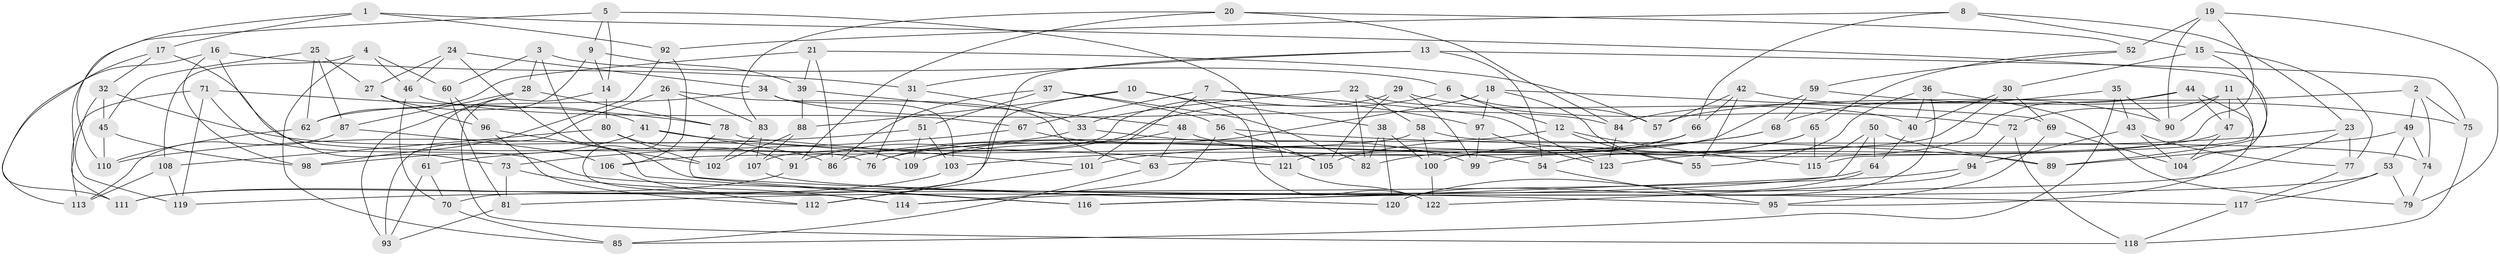 // coarse degree distribution, {4: 0.38961038961038963, 3: 0.012987012987012988, 6: 0.5324675324675324, 5: 0.06493506493506493}
// Generated by graph-tools (version 1.1) at 2025/42/03/06/25 10:42:16]
// undirected, 123 vertices, 246 edges
graph export_dot {
graph [start="1"]
  node [color=gray90,style=filled];
  1;
  2;
  3;
  4;
  5;
  6;
  7;
  8;
  9;
  10;
  11;
  12;
  13;
  14;
  15;
  16;
  17;
  18;
  19;
  20;
  21;
  22;
  23;
  24;
  25;
  26;
  27;
  28;
  29;
  30;
  31;
  32;
  33;
  34;
  35;
  36;
  37;
  38;
  39;
  40;
  41;
  42;
  43;
  44;
  45;
  46;
  47;
  48;
  49;
  50;
  51;
  52;
  53;
  54;
  55;
  56;
  57;
  58;
  59;
  60;
  61;
  62;
  63;
  64;
  65;
  66;
  67;
  68;
  69;
  70;
  71;
  72;
  73;
  74;
  75;
  76;
  77;
  78;
  79;
  80;
  81;
  82;
  83;
  84;
  85;
  86;
  87;
  88;
  89;
  90;
  91;
  92;
  93;
  94;
  95;
  96;
  97;
  98;
  99;
  100;
  101;
  102;
  103;
  104;
  105;
  106;
  107;
  108;
  109;
  110;
  111;
  112;
  113;
  114;
  115;
  116;
  117;
  118;
  119;
  120;
  121;
  122;
  123;
  1 -- 17;
  1 -- 92;
  1 -- 104;
  1 -- 110;
  2 -- 74;
  2 -- 75;
  2 -- 49;
  2 -- 57;
  3 -- 6;
  3 -- 60;
  3 -- 28;
  3 -- 116;
  4 -- 85;
  4 -- 108;
  4 -- 60;
  4 -- 46;
  5 -- 9;
  5 -- 111;
  5 -- 121;
  5 -- 14;
  6 -- 91;
  6 -- 57;
  6 -- 12;
  7 -- 101;
  7 -- 97;
  7 -- 67;
  7 -- 123;
  8 -- 66;
  8 -- 15;
  8 -- 23;
  8 -- 92;
  9 -- 39;
  9 -- 61;
  9 -- 14;
  10 -- 122;
  10 -- 88;
  10 -- 38;
  10 -- 70;
  11 -- 115;
  11 -- 90;
  11 -- 72;
  11 -- 47;
  12 -- 55;
  12 -- 115;
  12 -- 86;
  13 -- 54;
  13 -- 112;
  13 -- 31;
  13 -- 75;
  14 -- 80;
  14 -- 118;
  15 -- 30;
  15 -- 77;
  15 -- 89;
  16 -- 113;
  16 -- 73;
  16 -- 98;
  16 -- 31;
  17 -- 32;
  17 -- 76;
  17 -- 111;
  18 -- 109;
  18 -- 97;
  18 -- 69;
  18 -- 55;
  19 -- 90;
  19 -- 52;
  19 -- 79;
  19 -- 121;
  20 -- 52;
  20 -- 91;
  20 -- 83;
  20 -- 84;
  21 -- 57;
  21 -- 62;
  21 -- 86;
  21 -- 39;
  22 -- 58;
  22 -- 82;
  22 -- 40;
  22 -- 33;
  23 -- 123;
  23 -- 77;
  23 -- 114;
  24 -- 116;
  24 -- 27;
  24 -- 34;
  24 -- 46;
  25 -- 62;
  25 -- 87;
  25 -- 45;
  25 -- 27;
  26 -- 63;
  26 -- 114;
  26 -- 83;
  26 -- 93;
  27 -- 41;
  27 -- 96;
  28 -- 78;
  28 -- 87;
  28 -- 93;
  29 -- 107;
  29 -- 72;
  29 -- 105;
  29 -- 99;
  30 -- 69;
  30 -- 63;
  30 -- 40;
  31 -- 76;
  31 -- 33;
  32 -- 119;
  32 -- 45;
  32 -- 109;
  33 -- 61;
  33 -- 99;
  34 -- 84;
  34 -- 62;
  34 -- 103;
  35 -- 68;
  35 -- 43;
  35 -- 85;
  35 -- 90;
  36 -- 40;
  36 -- 120;
  36 -- 79;
  36 -- 55;
  37 -- 86;
  37 -- 82;
  37 -- 56;
  37 -- 51;
  38 -- 120;
  38 -- 82;
  38 -- 100;
  39 -- 48;
  39 -- 88;
  40 -- 64;
  41 -- 86;
  41 -- 121;
  41 -- 98;
  42 -- 55;
  42 -- 66;
  42 -- 90;
  42 -- 57;
  43 -- 77;
  43 -- 94;
  43 -- 104;
  44 -- 47;
  44 -- 84;
  44 -- 99;
  44 -- 95;
  45 -- 110;
  45 -- 98;
  46 -- 70;
  46 -- 67;
  47 -- 104;
  47 -- 54;
  48 -- 76;
  48 -- 63;
  48 -- 54;
  49 -- 74;
  49 -- 89;
  49 -- 53;
  50 -- 89;
  50 -- 64;
  50 -- 116;
  50 -- 115;
  51 -- 103;
  51 -- 109;
  51 -- 110;
  52 -- 59;
  52 -- 65;
  53 -- 116;
  53 -- 117;
  53 -- 79;
  54 -- 95;
  56 -- 114;
  56 -- 89;
  56 -- 105;
  58 -- 100;
  58 -- 74;
  58 -- 106;
  59 -- 68;
  59 -- 75;
  59 -- 109;
  60 -- 81;
  60 -- 96;
  61 -- 93;
  61 -- 70;
  62 -- 110;
  63 -- 85;
  64 -- 120;
  64 -- 81;
  65 -- 100;
  65 -- 105;
  65 -- 115;
  66 -- 82;
  66 -- 76;
  67 -- 73;
  67 -- 105;
  68 -- 103;
  68 -- 101;
  69 -- 104;
  69 -- 95;
  70 -- 85;
  71 -- 119;
  71 -- 78;
  71 -- 95;
  71 -- 113;
  72 -- 118;
  72 -- 94;
  73 -- 81;
  73 -- 114;
  74 -- 79;
  75 -- 118;
  77 -- 117;
  78 -- 120;
  78 -- 101;
  80 -- 108;
  80 -- 91;
  80 -- 102;
  81 -- 93;
  83 -- 102;
  83 -- 107;
  84 -- 123;
  87 -- 106;
  87 -- 113;
  88 -- 107;
  88 -- 102;
  91 -- 111;
  92 -- 98;
  92 -- 106;
  94 -- 122;
  94 -- 119;
  96 -- 112;
  96 -- 102;
  97 -- 99;
  97 -- 123;
  100 -- 122;
  101 -- 112;
  103 -- 111;
  106 -- 112;
  107 -- 117;
  108 -- 119;
  108 -- 113;
  117 -- 118;
  121 -- 122;
}
